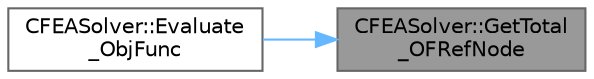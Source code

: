digraph "CFEASolver::GetTotal_OFRefNode"
{
 // LATEX_PDF_SIZE
  bgcolor="transparent";
  edge [fontname=Helvetica,fontsize=10,labelfontname=Helvetica,labelfontsize=10];
  node [fontname=Helvetica,fontsize=10,shape=box,height=0.2,width=0.4];
  rankdir="RL";
  Node1 [id="Node000001",label="CFEASolver::GetTotal\l_OFRefNode",height=0.2,width=0.4,color="gray40", fillcolor="grey60", style="filled", fontcolor="black",tooltip="Retrieve the value of the objective function for a reference node."];
  Node1 -> Node2 [id="edge1_Node000001_Node000002",dir="back",color="steelblue1",style="solid",tooltip=" "];
  Node2 [id="Node000002",label="CFEASolver::Evaluate\l_ObjFunc",height=0.2,width=0.4,color="grey40", fillcolor="white", style="filled",URL="$classCFEASolver.html#ab479f89f0de82384eb907facb3dcb458",tooltip="Compute the objective function."];
}
